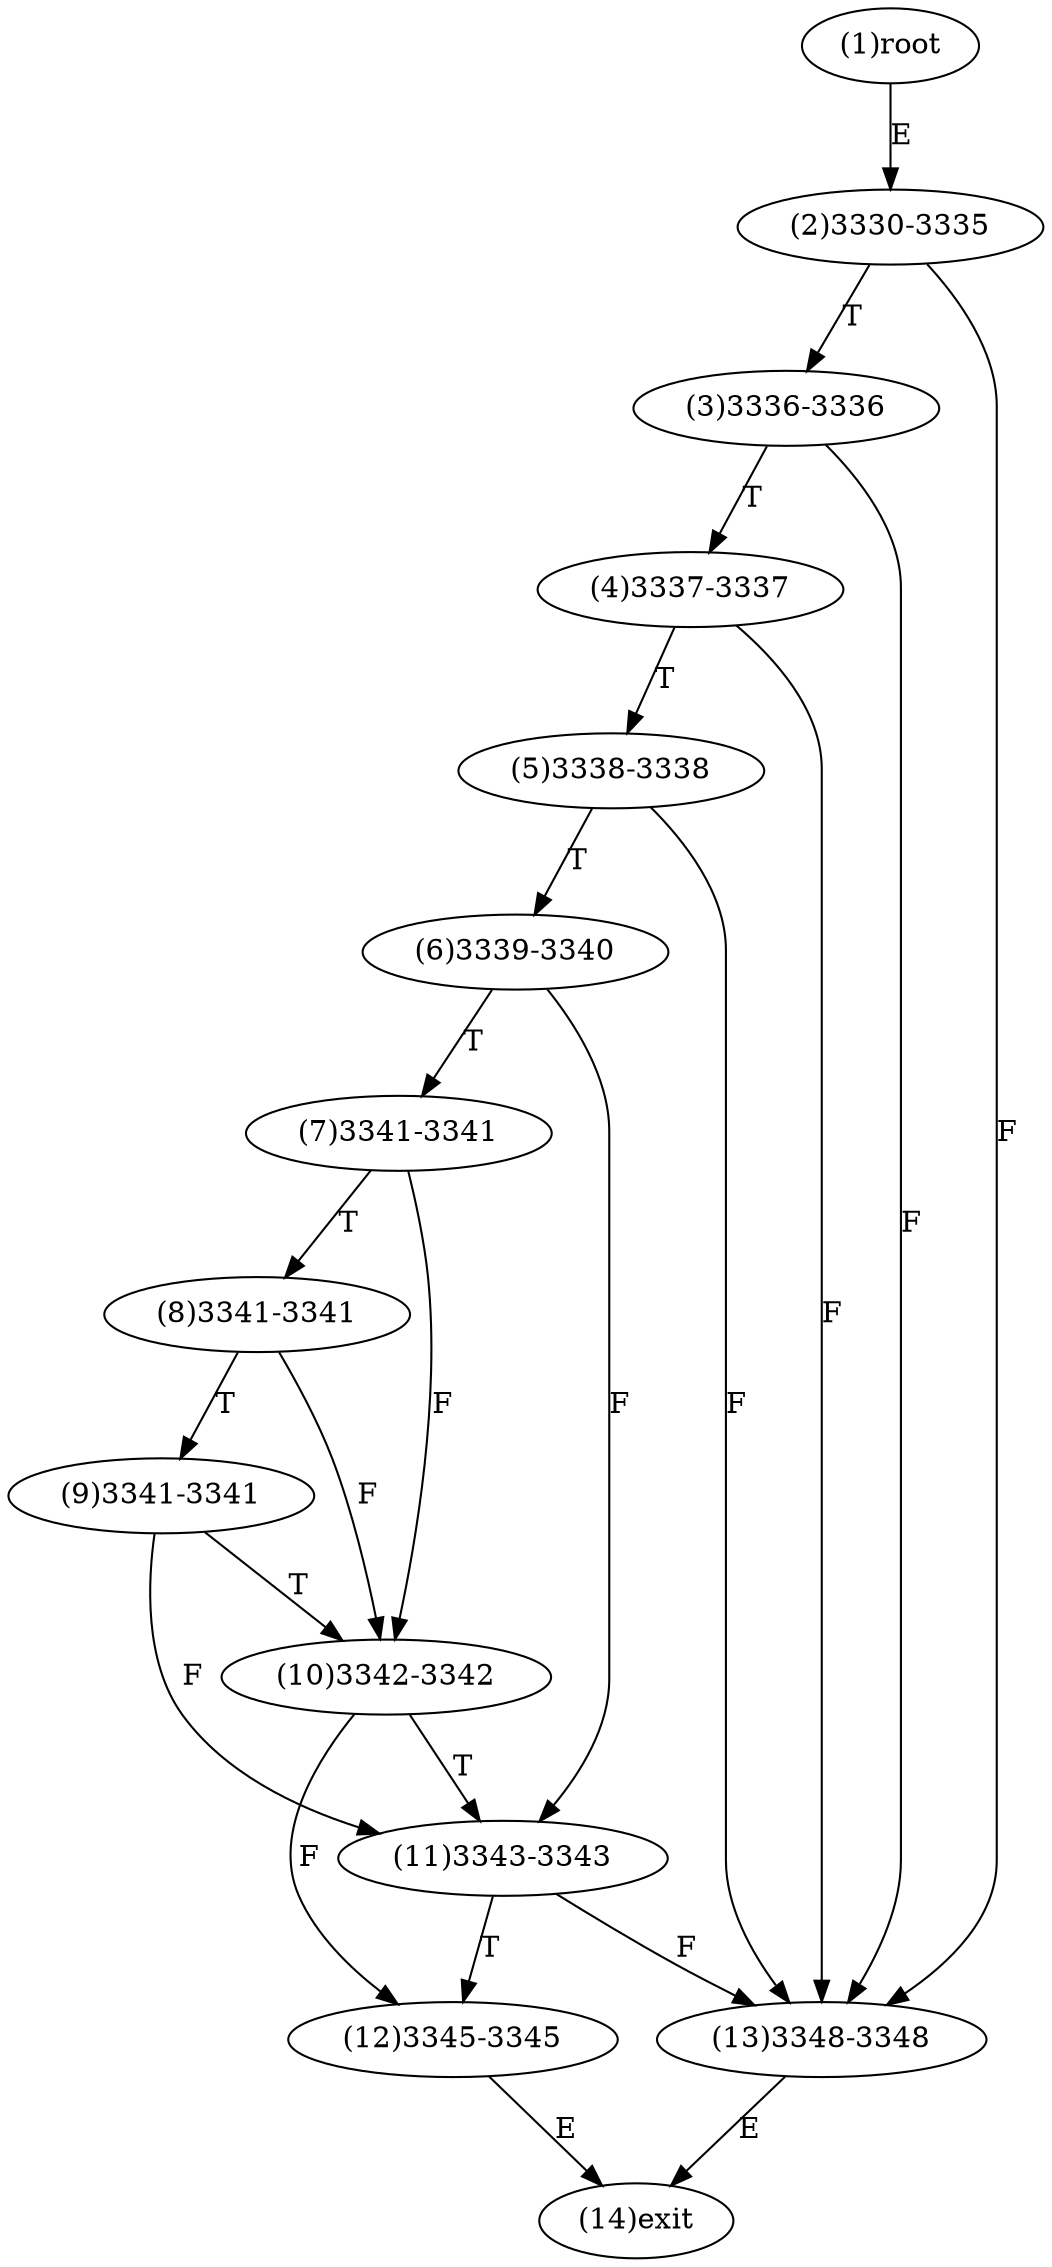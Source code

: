 digraph "" { 
1[ label="(1)root"];
2[ label="(2)3330-3335"];
3[ label="(3)3336-3336"];
4[ label="(4)3337-3337"];
5[ label="(5)3338-3338"];
6[ label="(6)3339-3340"];
7[ label="(7)3341-3341"];
8[ label="(8)3341-3341"];
9[ label="(9)3341-3341"];
10[ label="(10)3342-3342"];
11[ label="(11)3343-3343"];
12[ label="(12)3345-3345"];
13[ label="(13)3348-3348"];
14[ label="(14)exit"];
1->2[ label="E"];
2->13[ label="F"];
2->3[ label="T"];
3->13[ label="F"];
3->4[ label="T"];
4->13[ label="F"];
4->5[ label="T"];
5->13[ label="F"];
5->6[ label="T"];
6->11[ label="F"];
6->7[ label="T"];
7->10[ label="F"];
7->8[ label="T"];
8->10[ label="F"];
8->9[ label="T"];
9->11[ label="F"];
9->10[ label="T"];
10->12[ label="F"];
10->11[ label="T"];
11->13[ label="F"];
11->12[ label="T"];
12->14[ label="E"];
13->14[ label="E"];
}
